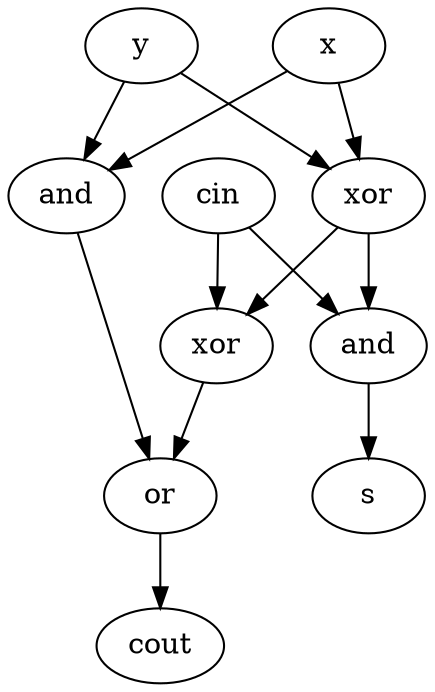 digraph G {
    n0 [label=cout]
    n1 [label=s]
    n2 [label=or]
    n3 [label=and]
    n4 [label=xor]
    n5 [label=and]
    n6 [label=xor]
    n7 [label=y]
    n8 [label=x]
    n9 [label=cin]
    n2 -> {n0}
    n3 -> {n1}
    n5 -> {n2}
    n4 -> {n2}
    n9 -> {n4,n3}
    n6 -> {n4,n3}
    n8 -> {n6,n5}
    n7 -> {n6,n5}
}
